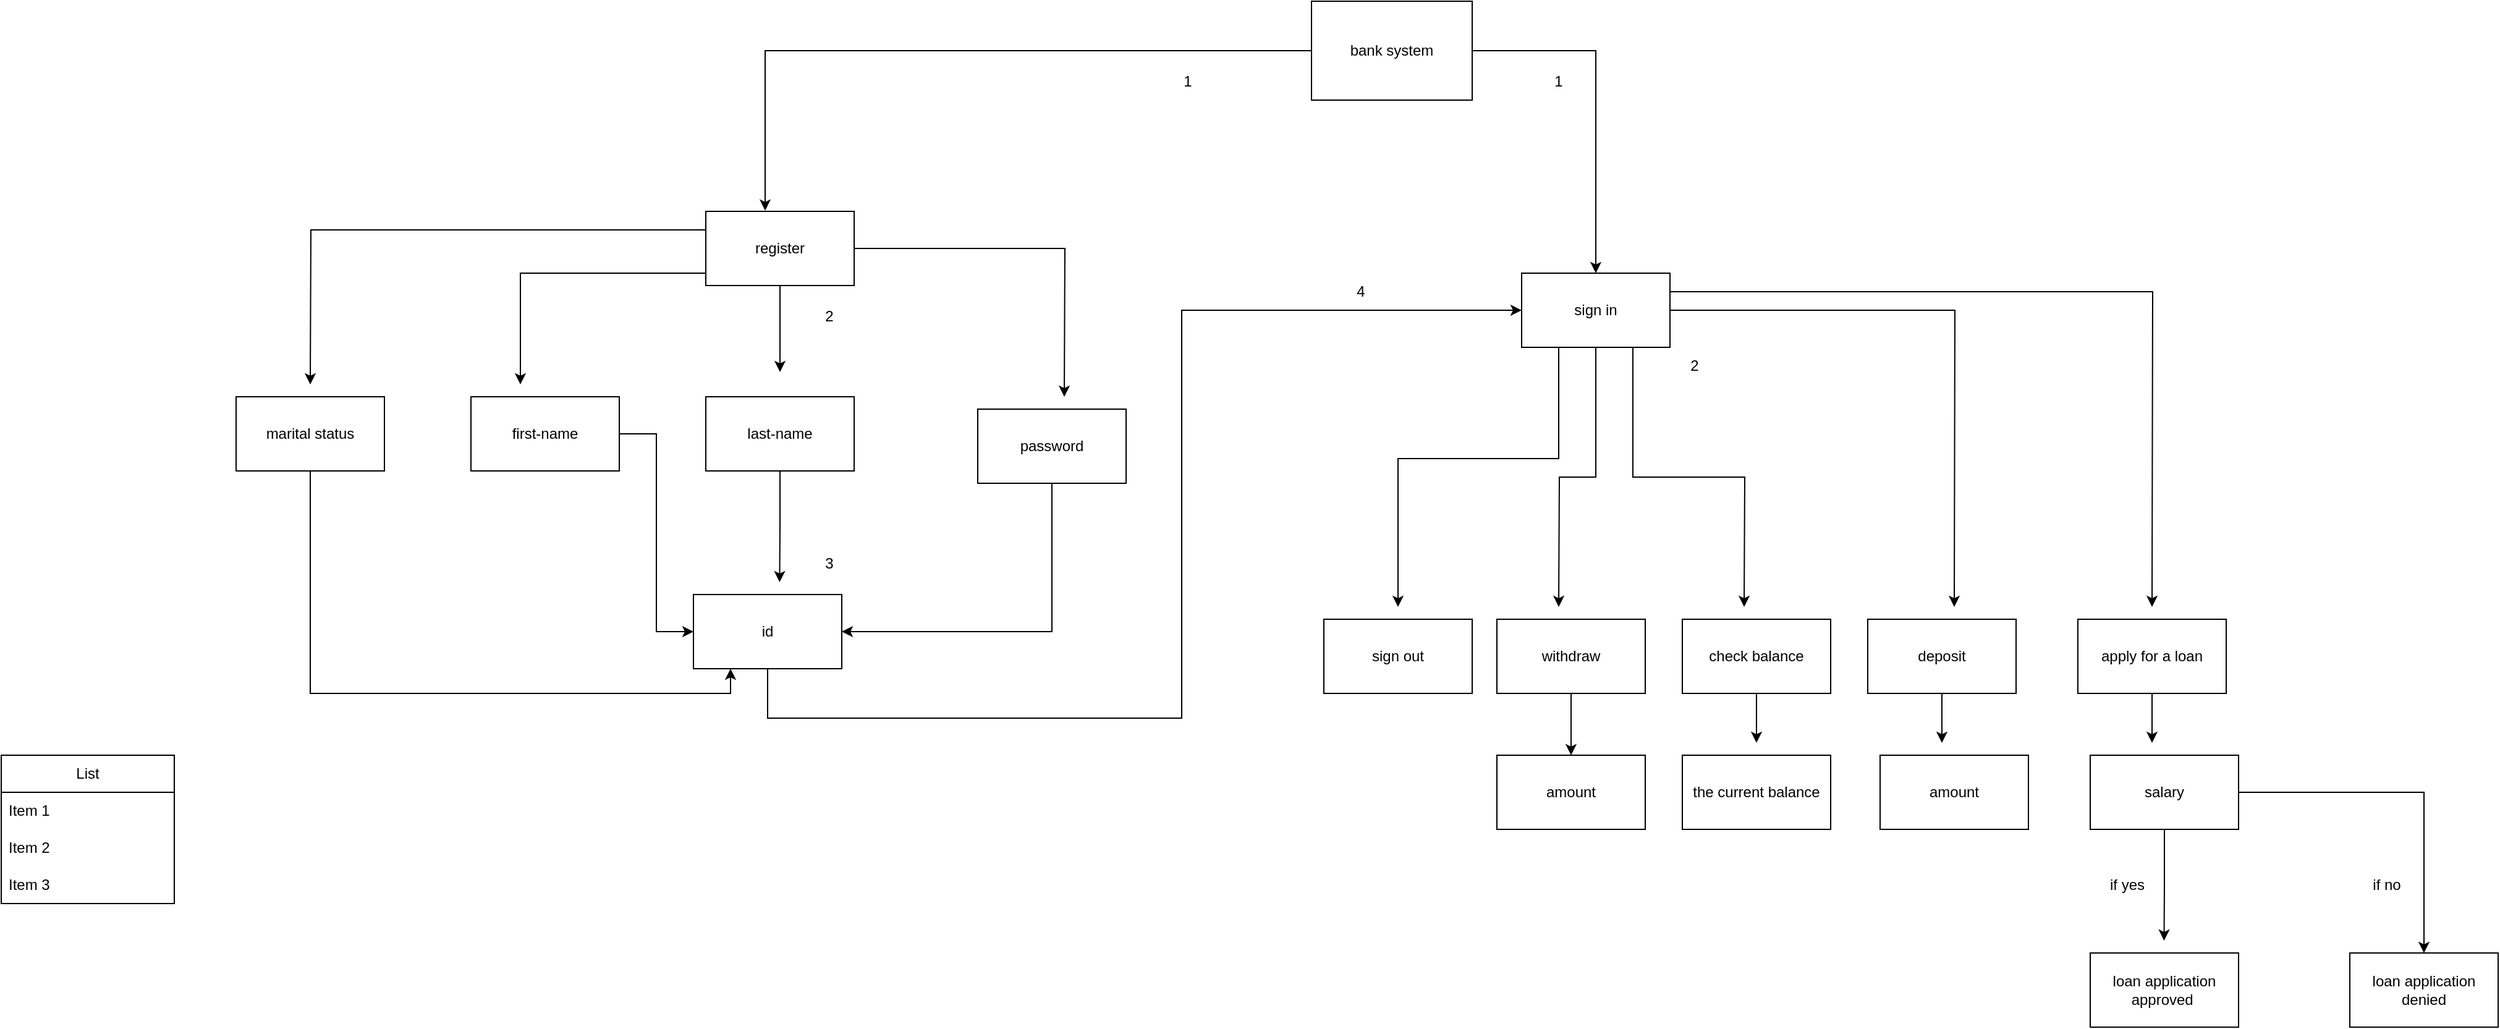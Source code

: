 <mxfile version="24.7.7">
  <diagram name="Page-1" id="m7cAiGwRqXroMMhSrAw4">
    <mxGraphModel dx="2950" dy="2330" grid="1" gridSize="10" guides="1" tooltips="1" connect="1" arrows="1" fold="1" page="1" pageScale="1" pageWidth="850" pageHeight="1100" math="0" shadow="0">
      <root>
        <mxCell id="0" />
        <mxCell id="1" parent="0" />
        <mxCell id="Y9GcC-_ZXjy2wLHDhEDA-33" style="edgeStyle=orthogonalEdgeStyle;rounded=0;orthogonalLoop=1;jettySize=auto;html=1;entryX=0.5;entryY=0;entryDx=0;entryDy=0;" parent="1" source="Y9GcC-_ZXjy2wLHDhEDA-1" target="Y9GcC-_ZXjy2wLHDhEDA-7" edge="1">
          <mxGeometry relative="1" as="geometry" />
        </mxCell>
        <mxCell id="Y9GcC-_ZXjy2wLHDhEDA-1" value="bank system" style="rounded=0;whiteSpace=wrap;html=1;" parent="1" vertex="1">
          <mxGeometry x="270" y="-180" width="130" height="80" as="geometry" />
        </mxCell>
        <mxCell id="Y9GcC-_ZXjy2wLHDhEDA-37" style="edgeStyle=orthogonalEdgeStyle;rounded=0;orthogonalLoop=1;jettySize=auto;html=1;" parent="1" source="Y9GcC-_ZXjy2wLHDhEDA-6" edge="1">
          <mxGeometry relative="1" as="geometry">
            <mxPoint x="-160" y="120" as="targetPoint" />
          </mxGeometry>
        </mxCell>
        <mxCell id="Y9GcC-_ZXjy2wLHDhEDA-38" style="edgeStyle=orthogonalEdgeStyle;rounded=0;orthogonalLoop=1;jettySize=auto;html=1;" parent="1" source="Y9GcC-_ZXjy2wLHDhEDA-6" edge="1">
          <mxGeometry relative="1" as="geometry">
            <mxPoint x="-370" y="130" as="targetPoint" />
            <Array as="points">
              <mxPoint x="-370" y="40" />
            </Array>
          </mxGeometry>
        </mxCell>
        <mxCell id="Y9GcC-_ZXjy2wLHDhEDA-39" style="edgeStyle=orthogonalEdgeStyle;rounded=0;orthogonalLoop=1;jettySize=auto;html=1;exitX=1;exitY=0.5;exitDx=0;exitDy=0;" parent="1" source="Y9GcC-_ZXjy2wLHDhEDA-6" edge="1">
          <mxGeometry relative="1" as="geometry">
            <mxPoint x="70" y="140" as="targetPoint" />
          </mxGeometry>
        </mxCell>
        <mxCell id="Y9GcC-_ZXjy2wLHDhEDA-51" style="edgeStyle=orthogonalEdgeStyle;rounded=0;orthogonalLoop=1;jettySize=auto;html=1;exitX=0;exitY=0.25;exitDx=0;exitDy=0;" parent="1" source="Y9GcC-_ZXjy2wLHDhEDA-6" edge="1">
          <mxGeometry relative="1" as="geometry">
            <mxPoint x="-540" y="130" as="targetPoint" />
          </mxGeometry>
        </mxCell>
        <mxCell id="Y9GcC-_ZXjy2wLHDhEDA-6" value="&lt;div&gt;register&lt;/div&gt;" style="rounded=0;whiteSpace=wrap;html=1;" parent="1" vertex="1">
          <mxGeometry x="-220" y="-10" width="120" height="60" as="geometry" />
        </mxCell>
        <mxCell id="Y9GcC-_ZXjy2wLHDhEDA-16" style="edgeStyle=orthogonalEdgeStyle;rounded=0;orthogonalLoop=1;jettySize=auto;html=1;" parent="1" source="Y9GcC-_ZXjy2wLHDhEDA-7" edge="1">
          <mxGeometry relative="1" as="geometry">
            <mxPoint x="470" y="310" as="targetPoint" />
          </mxGeometry>
        </mxCell>
        <mxCell id="Y9GcC-_ZXjy2wLHDhEDA-17" style="edgeStyle=orthogonalEdgeStyle;rounded=0;orthogonalLoop=1;jettySize=auto;html=1;exitX=0.75;exitY=1;exitDx=0;exitDy=0;" parent="1" source="Y9GcC-_ZXjy2wLHDhEDA-7" edge="1">
          <mxGeometry relative="1" as="geometry">
            <mxPoint x="620" y="310" as="targetPoint" />
          </mxGeometry>
        </mxCell>
        <mxCell id="Y9GcC-_ZXjy2wLHDhEDA-18" style="edgeStyle=orthogonalEdgeStyle;rounded=0;orthogonalLoop=1;jettySize=auto;html=1;" parent="1" source="Y9GcC-_ZXjy2wLHDhEDA-7" edge="1">
          <mxGeometry relative="1" as="geometry">
            <mxPoint x="790" y="310" as="targetPoint" />
          </mxGeometry>
        </mxCell>
        <mxCell id="Y9GcC-_ZXjy2wLHDhEDA-28" style="edgeStyle=orthogonalEdgeStyle;rounded=0;orthogonalLoop=1;jettySize=auto;html=1;exitX=1;exitY=0.25;exitDx=0;exitDy=0;" parent="1" source="Y9GcC-_ZXjy2wLHDhEDA-7" edge="1">
          <mxGeometry relative="1" as="geometry">
            <mxPoint x="950" y="310" as="targetPoint" />
          </mxGeometry>
        </mxCell>
        <mxCell id="Y9GcC-_ZXjy2wLHDhEDA-68" style="edgeStyle=orthogonalEdgeStyle;rounded=0;orthogonalLoop=1;jettySize=auto;html=1;exitX=0.25;exitY=1;exitDx=0;exitDy=0;" parent="1" source="Y9GcC-_ZXjy2wLHDhEDA-7" edge="1">
          <mxGeometry relative="1" as="geometry">
            <mxPoint x="340" y="310" as="targetPoint" />
            <Array as="points">
              <mxPoint x="470" y="190" />
              <mxPoint x="340" y="190" />
            </Array>
          </mxGeometry>
        </mxCell>
        <mxCell id="Y9GcC-_ZXjy2wLHDhEDA-7" value="sign in" style="rounded=0;whiteSpace=wrap;html=1;" parent="1" vertex="1">
          <mxGeometry x="440" y="40" width="120" height="60" as="geometry" />
        </mxCell>
        <mxCell id="Y9GcC-_ZXjy2wLHDhEDA-8" style="edgeStyle=orthogonalEdgeStyle;rounded=0;orthogonalLoop=1;jettySize=auto;html=1;entryX=0.4;entryY=-0.01;entryDx=0;entryDy=0;entryPerimeter=0;" parent="1" source="Y9GcC-_ZXjy2wLHDhEDA-1" target="Y9GcC-_ZXjy2wLHDhEDA-6" edge="1">
          <mxGeometry relative="1" as="geometry" />
        </mxCell>
        <mxCell id="Y9GcC-_ZXjy2wLHDhEDA-54" style="edgeStyle=orthogonalEdgeStyle;rounded=0;orthogonalLoop=1;jettySize=auto;html=1;exitX=0.5;exitY=1;exitDx=0;exitDy=0;" parent="1" source="Y9GcC-_ZXjy2wLHDhEDA-13" target="Y9GcC-_ZXjy2wLHDhEDA-53" edge="1">
          <mxGeometry relative="1" as="geometry" />
        </mxCell>
        <mxCell id="Y9GcC-_ZXjy2wLHDhEDA-13" value="withdraw" style="rounded=0;whiteSpace=wrap;html=1;" parent="1" vertex="1">
          <mxGeometry x="420" y="320" width="120" height="60" as="geometry" />
        </mxCell>
        <mxCell id="Y9GcC-_ZXjy2wLHDhEDA-58" style="edgeStyle=orthogonalEdgeStyle;rounded=0;orthogonalLoop=1;jettySize=auto;html=1;" parent="1" source="Y9GcC-_ZXjy2wLHDhEDA-14" edge="1">
          <mxGeometry relative="1" as="geometry">
            <mxPoint x="630" y="420" as="targetPoint" />
          </mxGeometry>
        </mxCell>
        <mxCell id="Y9GcC-_ZXjy2wLHDhEDA-14" value="check balance" style="rounded=0;whiteSpace=wrap;html=1;" parent="1" vertex="1">
          <mxGeometry x="570" y="320" width="120" height="60" as="geometry" />
        </mxCell>
        <mxCell id="Y9GcC-_ZXjy2wLHDhEDA-59" style="edgeStyle=orthogonalEdgeStyle;rounded=0;orthogonalLoop=1;jettySize=auto;html=1;" parent="1" source="Y9GcC-_ZXjy2wLHDhEDA-15" edge="1">
          <mxGeometry relative="1" as="geometry">
            <mxPoint x="780" y="420" as="targetPoint" />
          </mxGeometry>
        </mxCell>
        <mxCell id="Y9GcC-_ZXjy2wLHDhEDA-15" value="deposit" style="rounded=0;whiteSpace=wrap;html=1;" parent="1" vertex="1">
          <mxGeometry x="720" y="320" width="120" height="60" as="geometry" />
        </mxCell>
        <mxCell id="Y9GcC-_ZXjy2wLHDhEDA-23" value="List" style="swimlane;fontStyle=0;childLayout=stackLayout;horizontal=1;startSize=30;horizontalStack=0;resizeParent=1;resizeParentMax=0;resizeLast=0;collapsible=1;marginBottom=0;whiteSpace=wrap;html=1;" parent="1" vertex="1">
          <mxGeometry x="-790" y="430" width="140" height="120" as="geometry" />
        </mxCell>
        <mxCell id="Y9GcC-_ZXjy2wLHDhEDA-24" value="Item 1" style="text;strokeColor=none;fillColor=none;align=left;verticalAlign=middle;spacingLeft=4;spacingRight=4;overflow=hidden;points=[[0,0.5],[1,0.5]];portConstraint=eastwest;rotatable=0;whiteSpace=wrap;html=1;" parent="Y9GcC-_ZXjy2wLHDhEDA-23" vertex="1">
          <mxGeometry y="30" width="140" height="30" as="geometry" />
        </mxCell>
        <mxCell id="Y9GcC-_ZXjy2wLHDhEDA-25" value="Item 2" style="text;strokeColor=none;fillColor=none;align=left;verticalAlign=middle;spacingLeft=4;spacingRight=4;overflow=hidden;points=[[0,0.5],[1,0.5]];portConstraint=eastwest;rotatable=0;whiteSpace=wrap;html=1;" parent="Y9GcC-_ZXjy2wLHDhEDA-23" vertex="1">
          <mxGeometry y="60" width="140" height="30" as="geometry" />
        </mxCell>
        <mxCell id="Y9GcC-_ZXjy2wLHDhEDA-26" value="Item 3" style="text;strokeColor=none;fillColor=none;align=left;verticalAlign=middle;spacingLeft=4;spacingRight=4;overflow=hidden;points=[[0,0.5],[1,0.5]];portConstraint=eastwest;rotatable=0;whiteSpace=wrap;html=1;" parent="Y9GcC-_ZXjy2wLHDhEDA-23" vertex="1">
          <mxGeometry y="90" width="140" height="30" as="geometry" />
        </mxCell>
        <mxCell id="Y9GcC-_ZXjy2wLHDhEDA-60" style="edgeStyle=orthogonalEdgeStyle;rounded=0;orthogonalLoop=1;jettySize=auto;html=1;" parent="1" source="Y9GcC-_ZXjy2wLHDhEDA-27" edge="1">
          <mxGeometry relative="1" as="geometry">
            <mxPoint x="950" y="420" as="targetPoint" />
          </mxGeometry>
        </mxCell>
        <mxCell id="Y9GcC-_ZXjy2wLHDhEDA-27" value="apply for a loan" style="rounded=0;whiteSpace=wrap;html=1;" parent="1" vertex="1">
          <mxGeometry x="890" y="320" width="120" height="60" as="geometry" />
        </mxCell>
        <mxCell id="Y9GcC-_ZXjy2wLHDhEDA-31" value="1" style="text;html=1;align=center;verticalAlign=middle;whiteSpace=wrap;rounded=0;" parent="1" vertex="1">
          <mxGeometry x="140" y="-130" width="60" height="30" as="geometry" />
        </mxCell>
        <mxCell id="Y9GcC-_ZXjy2wLHDhEDA-32" value="1" style="text;html=1;align=center;verticalAlign=middle;whiteSpace=wrap;rounded=0;" parent="1" vertex="1">
          <mxGeometry x="440" y="-130" width="60" height="30" as="geometry" />
        </mxCell>
        <mxCell id="Y9GcC-_ZXjy2wLHDhEDA-42" style="edgeStyle=orthogonalEdgeStyle;rounded=0;orthogonalLoop=1;jettySize=auto;html=1;entryX=0;entryY=0.5;entryDx=0;entryDy=0;" parent="1" source="Y9GcC-_ZXjy2wLHDhEDA-34" target="Y9GcC-_ZXjy2wLHDhEDA-41" edge="1">
          <mxGeometry relative="1" as="geometry" />
        </mxCell>
        <mxCell id="Y9GcC-_ZXjy2wLHDhEDA-34" value="first-name" style="rounded=0;whiteSpace=wrap;html=1;" parent="1" vertex="1">
          <mxGeometry x="-410" y="140" width="120" height="60" as="geometry" />
        </mxCell>
        <mxCell id="Y9GcC-_ZXjy2wLHDhEDA-43" style="edgeStyle=orthogonalEdgeStyle;rounded=0;orthogonalLoop=1;jettySize=auto;html=1;exitX=0.5;exitY=1;exitDx=0;exitDy=0;" parent="1" source="Y9GcC-_ZXjy2wLHDhEDA-35" edge="1">
          <mxGeometry relative="1" as="geometry">
            <mxPoint x="-160.294" y="290" as="targetPoint" />
          </mxGeometry>
        </mxCell>
        <mxCell id="Y9GcC-_ZXjy2wLHDhEDA-35" value="last-name" style="rounded=0;whiteSpace=wrap;html=1;" parent="1" vertex="1">
          <mxGeometry x="-220" y="140" width="120" height="60" as="geometry" />
        </mxCell>
        <mxCell id="Y9GcC-_ZXjy2wLHDhEDA-44" style="edgeStyle=orthogonalEdgeStyle;rounded=0;orthogonalLoop=1;jettySize=auto;html=1;exitX=0.5;exitY=1;exitDx=0;exitDy=0;entryX=1;entryY=0.5;entryDx=0;entryDy=0;" parent="1" source="Y9GcC-_ZXjy2wLHDhEDA-36" target="Y9GcC-_ZXjy2wLHDhEDA-41" edge="1">
          <mxGeometry relative="1" as="geometry" />
        </mxCell>
        <mxCell id="Y9GcC-_ZXjy2wLHDhEDA-36" value="password" style="rounded=0;whiteSpace=wrap;html=1;" parent="1" vertex="1">
          <mxGeometry y="150" width="120" height="60" as="geometry" />
        </mxCell>
        <mxCell id="Y9GcC-_ZXjy2wLHDhEDA-45" style="edgeStyle=orthogonalEdgeStyle;rounded=0;orthogonalLoop=1;jettySize=auto;html=1;entryX=0;entryY=0.5;entryDx=0;entryDy=0;" parent="1" source="Y9GcC-_ZXjy2wLHDhEDA-41" target="Y9GcC-_ZXjy2wLHDhEDA-7" edge="1">
          <mxGeometry relative="1" as="geometry">
            <Array as="points">
              <mxPoint x="-170" y="400" />
              <mxPoint x="165" y="400" />
              <mxPoint x="165" y="70" />
            </Array>
          </mxGeometry>
        </mxCell>
        <mxCell id="Y9GcC-_ZXjy2wLHDhEDA-41" value="id" style="rounded=0;whiteSpace=wrap;html=1;" parent="1" vertex="1">
          <mxGeometry x="-230" y="300" width="120" height="60" as="geometry" />
        </mxCell>
        <mxCell id="Y9GcC-_ZXjy2wLHDhEDA-46" value="2" style="text;html=1;align=center;verticalAlign=middle;whiteSpace=wrap;rounded=0;" parent="1" vertex="1">
          <mxGeometry x="-150" y="60" width="60" height="30" as="geometry" />
        </mxCell>
        <mxCell id="Y9GcC-_ZXjy2wLHDhEDA-47" value="3" style="text;html=1;align=center;verticalAlign=middle;whiteSpace=wrap;rounded=0;" parent="1" vertex="1">
          <mxGeometry x="-150" y="260" width="60" height="30" as="geometry" />
        </mxCell>
        <mxCell id="Y9GcC-_ZXjy2wLHDhEDA-48" value="4" style="text;html=1;align=center;verticalAlign=middle;whiteSpace=wrap;rounded=0;" parent="1" vertex="1">
          <mxGeometry x="280" y="40" width="60" height="30" as="geometry" />
        </mxCell>
        <mxCell id="Y9GcC-_ZXjy2wLHDhEDA-49" value="2" style="text;html=1;align=center;verticalAlign=middle;whiteSpace=wrap;rounded=0;" parent="1" vertex="1">
          <mxGeometry x="550" y="100" width="60" height="30" as="geometry" />
        </mxCell>
        <mxCell id="Y9GcC-_ZXjy2wLHDhEDA-52" style="edgeStyle=orthogonalEdgeStyle;rounded=0;orthogonalLoop=1;jettySize=auto;html=1;entryX=0.25;entryY=1;entryDx=0;entryDy=0;" parent="1" source="Y9GcC-_ZXjy2wLHDhEDA-50" target="Y9GcC-_ZXjy2wLHDhEDA-41" edge="1">
          <mxGeometry relative="1" as="geometry">
            <Array as="points">
              <mxPoint x="-540" y="380" />
              <mxPoint x="-200" y="380" />
            </Array>
          </mxGeometry>
        </mxCell>
        <mxCell id="Y9GcC-_ZXjy2wLHDhEDA-50" value="marital status" style="rounded=0;whiteSpace=wrap;html=1;" parent="1" vertex="1">
          <mxGeometry x="-600" y="140" width="120" height="60" as="geometry" />
        </mxCell>
        <mxCell id="Y9GcC-_ZXjy2wLHDhEDA-53" value="amount" style="rounded=0;whiteSpace=wrap;html=1;" parent="1" vertex="1">
          <mxGeometry x="420" y="430" width="120" height="60" as="geometry" />
        </mxCell>
        <mxCell id="Y9GcC-_ZXjy2wLHDhEDA-55" value="the current balance" style="rounded=0;whiteSpace=wrap;html=1;" parent="1" vertex="1">
          <mxGeometry x="570" y="430" width="120" height="60" as="geometry" />
        </mxCell>
        <mxCell id="Y9GcC-_ZXjy2wLHDhEDA-56" value="amount" style="rounded=0;whiteSpace=wrap;html=1;" parent="1" vertex="1">
          <mxGeometry x="730" y="430" width="120" height="60" as="geometry" />
        </mxCell>
        <mxCell id="Y9GcC-_ZXjy2wLHDhEDA-62" style="edgeStyle=orthogonalEdgeStyle;rounded=0;orthogonalLoop=1;jettySize=auto;html=1;exitX=0.5;exitY=1;exitDx=0;exitDy=0;" parent="1" source="Y9GcC-_ZXjy2wLHDhEDA-57" edge="1">
          <mxGeometry relative="1" as="geometry">
            <mxPoint x="959.737" y="580" as="targetPoint" />
          </mxGeometry>
        </mxCell>
        <mxCell id="Y9GcC-_ZXjy2wLHDhEDA-64" style="edgeStyle=orthogonalEdgeStyle;rounded=0;orthogonalLoop=1;jettySize=auto;html=1;" parent="1" source="Y9GcC-_ZXjy2wLHDhEDA-57" target="Y9GcC-_ZXjy2wLHDhEDA-65" edge="1">
          <mxGeometry relative="1" as="geometry">
            <mxPoint x="1170" y="590" as="targetPoint" />
          </mxGeometry>
        </mxCell>
        <mxCell id="Y9GcC-_ZXjy2wLHDhEDA-57" value="salary" style="rounded=0;whiteSpace=wrap;html=1;" parent="1" vertex="1">
          <mxGeometry x="900" y="430" width="120" height="60" as="geometry" />
        </mxCell>
        <mxCell id="Y9GcC-_ZXjy2wLHDhEDA-61" value="loan application approved&amp;nbsp;" style="rounded=0;whiteSpace=wrap;html=1;" parent="1" vertex="1">
          <mxGeometry x="900" y="590" width="120" height="60" as="geometry" />
        </mxCell>
        <mxCell id="Y9GcC-_ZXjy2wLHDhEDA-63" value="if yes" style="text;html=1;align=center;verticalAlign=middle;whiteSpace=wrap;rounded=0;" parent="1" vertex="1">
          <mxGeometry x="900" y="520" width="60" height="30" as="geometry" />
        </mxCell>
        <mxCell id="Y9GcC-_ZXjy2wLHDhEDA-65" value="loan application denied" style="rounded=0;whiteSpace=wrap;html=1;" parent="1" vertex="1">
          <mxGeometry x="1110" y="590" width="120" height="60" as="geometry" />
        </mxCell>
        <mxCell id="Y9GcC-_ZXjy2wLHDhEDA-66" value="if no" style="text;html=1;align=center;verticalAlign=middle;whiteSpace=wrap;rounded=0;" parent="1" vertex="1">
          <mxGeometry x="1110" y="520" width="60" height="30" as="geometry" />
        </mxCell>
        <mxCell id="Y9GcC-_ZXjy2wLHDhEDA-67" value="sign out" style="rounded=0;whiteSpace=wrap;html=1;" parent="1" vertex="1">
          <mxGeometry x="280" y="320" width="120" height="60" as="geometry" />
        </mxCell>
      </root>
    </mxGraphModel>
  </diagram>
</mxfile>
